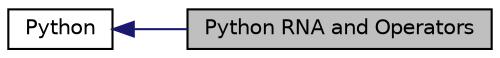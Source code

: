 digraph structs
{
  edge [fontname="Helvetica",fontsize="10",labelfontname="Helvetica",labelfontsize="10"];
  node [fontname="Helvetica",fontsize="10",shape=record];
  rankdir=LR;
  Node0 [label="Python RNA and Operators",height=0.2,width=0.4,color="black", fillcolor="grey75", style="filled" fontcolor="black"];
  Node1 [label="Python",height=0.2,width=0.4,color="black", fillcolor="white", style="filled",URL="$de/d69/group__python.html"];
  Node1->Node0 [shape=plaintext, color="midnightblue", dir="back", style="solid"];
}
